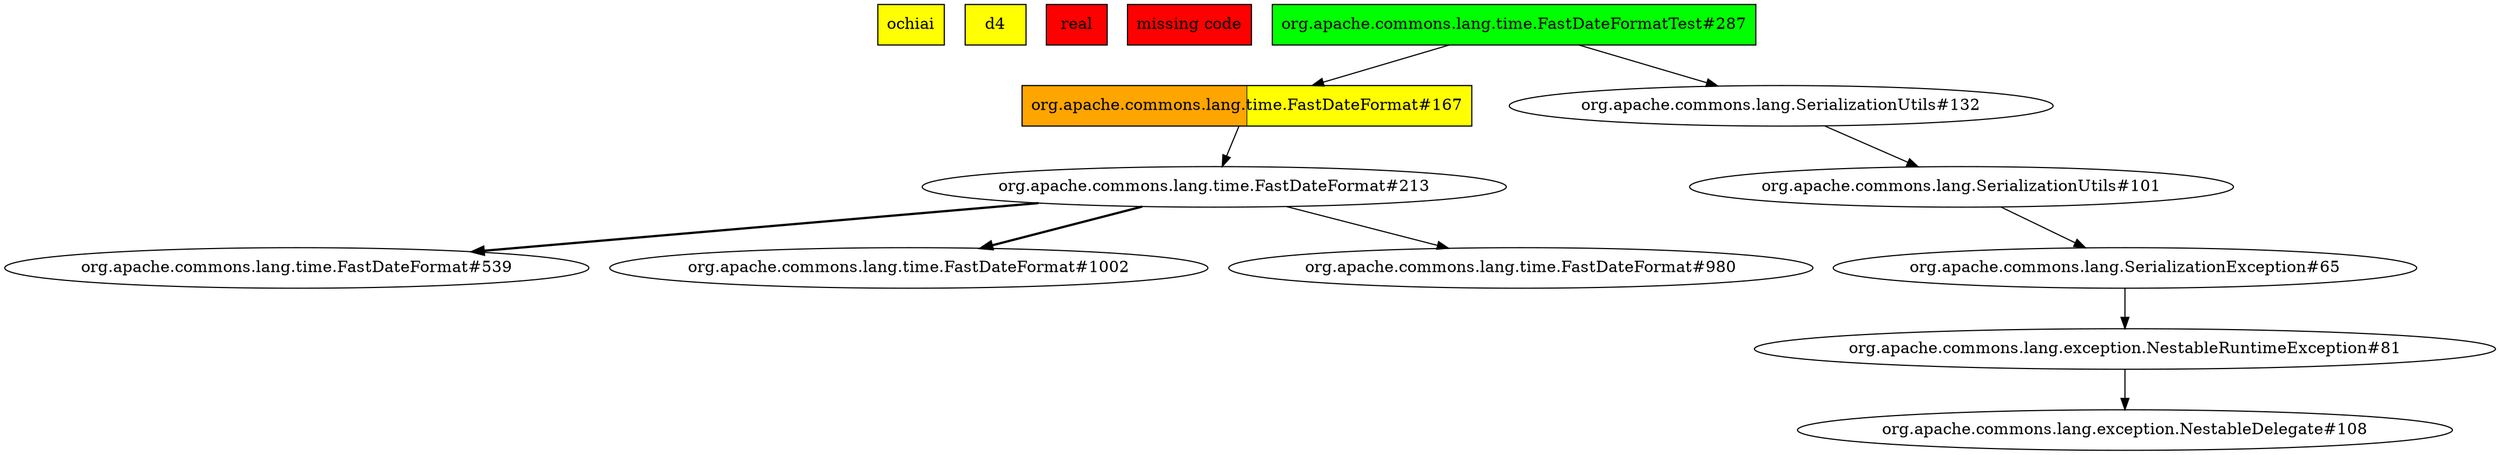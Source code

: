 digraph enhanced {
	"ochiai" [style=striped shape=box fillcolor="yellow"];
	"d4" [style=striped shape=box fillcolor="yellow"];
	"real" [style=striped shape=box fillcolor="red"];
	"missing code" [style=striped shape=box fillcolor="red"];
	"org.apache.commons.lang.time.FastDateFormatTest#287" [style=striped shape=box fillcolor="green"];
	"org.apache.commons.lang.time.FastDateFormat#167" [style=striped shape=box fillcolor="orange:yellow"];
	"org.apache.commons.lang.SerializationUtils#101" -> "org.apache.commons.lang.SerializationException#65";
	"org.apache.commons.lang.SerializationUtils#132" -> "org.apache.commons.lang.SerializationUtils#101";
	"org.apache.commons.lang.exception.NestableRuntimeException#81" -> "org.apache.commons.lang.exception.NestableDelegate#108";
	"org.apache.commons.lang.time.FastDateFormatTest#287" -> "org.apache.commons.lang.SerializationUtils#132";
	"org.apache.commons.lang.time.FastDateFormat#213" -> "org.apache.commons.lang.time.FastDateFormat#539" [style=bold];
	"org.apache.commons.lang.time.FastDateFormat#213" -> "org.apache.commons.lang.time.FastDateFormat#1002" [style=bold];
	"org.apache.commons.lang.time.FastDateFormat#167" -> "org.apache.commons.lang.time.FastDateFormat#213";
	"org.apache.commons.lang.time.FastDateFormat#213" -> "org.apache.commons.lang.time.FastDateFormat#980";
	"org.apache.commons.lang.SerializationException#65" -> "org.apache.commons.lang.exception.NestableRuntimeException#81";
	"org.apache.commons.lang.time.FastDateFormatTest#287" -> "org.apache.commons.lang.time.FastDateFormat#167";
}
